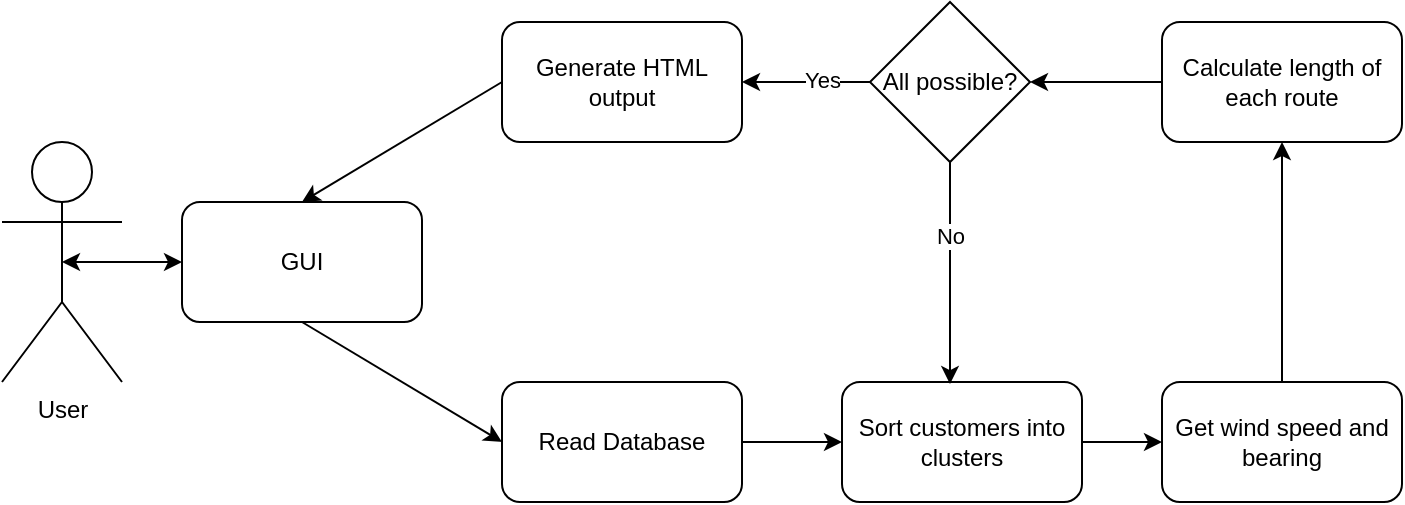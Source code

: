 <mxfile version="13.0.4" type="device"><diagram id="kE58piQ5TYR4_6AJRLNf" name="Page-1"><mxGraphModel dx="866" dy="834" grid="1" gridSize="10" guides="1" tooltips="1" connect="1" arrows="1" fold="1" page="1" pageScale="1" pageWidth="827" pageHeight="1169" math="0" shadow="0"><root><mxCell id="0"/><mxCell id="1" parent="0"/><mxCell id="uRIwyC-BcyWF2skd3hou-1" value="User" style="shape=umlActor;verticalLabelPosition=bottom;labelBackgroundColor=#ffffff;verticalAlign=top;html=1;outlineConnect=0;" vertex="1" parent="1"><mxGeometry x="10" y="300" width="60" height="120" as="geometry"/></mxCell><mxCell id="uRIwyC-BcyWF2skd3hou-2" value="GUI" style="rounded=1;whiteSpace=wrap;html=1;" vertex="1" parent="1"><mxGeometry x="100" y="330" width="120" height="60" as="geometry"/></mxCell><mxCell id="uRIwyC-BcyWF2skd3hou-4" value="Calculate length of each route" style="rounded=1;whiteSpace=wrap;html=1;" vertex="1" parent="1"><mxGeometry x="590" y="240" width="120" height="60" as="geometry"/></mxCell><mxCell id="uRIwyC-BcyWF2skd3hou-5" value="Read Database" style="rounded=1;whiteSpace=wrap;html=1;" vertex="1" parent="1"><mxGeometry x="260" y="420" width="120" height="60" as="geometry"/></mxCell><mxCell id="uRIwyC-BcyWF2skd3hou-6" value="Sort customers into clusters" style="rounded=1;whiteSpace=wrap;html=1;" vertex="1" parent="1"><mxGeometry x="430" y="420" width="120" height="60" as="geometry"/></mxCell><mxCell id="uRIwyC-BcyWF2skd3hou-7" value="Get wind speed and bearing" style="rounded=1;whiteSpace=wrap;html=1;" vertex="1" parent="1"><mxGeometry x="590" y="420" width="120" height="60" as="geometry"/></mxCell><mxCell id="uRIwyC-BcyWF2skd3hou-8" value="All possible?" style="rhombus;whiteSpace=wrap;html=1;" vertex="1" parent="1"><mxGeometry x="444" y="230" width="80" height="80" as="geometry"/></mxCell><mxCell id="uRIwyC-BcyWF2skd3hou-9" value="" style="endArrow=classic;html=1;exitX=0;exitY=0.5;exitDx=0;exitDy=0;entryX=1;entryY=0.5;entryDx=0;entryDy=0;" edge="1" parent="1" source="uRIwyC-BcyWF2skd3hou-8" target="uRIwyC-BcyWF2skd3hou-22"><mxGeometry width="50" height="50" relative="1" as="geometry"><mxPoint x="660" y="420" as="sourcePoint"/><mxPoint x="370" y="220" as="targetPoint"/></mxGeometry></mxCell><mxCell id="uRIwyC-BcyWF2skd3hou-17" value="Yes" style="edgeLabel;html=1;align=center;verticalAlign=middle;resizable=0;points=[];" vertex="1" connectable="0" parent="uRIwyC-BcyWF2skd3hou-9"><mxGeometry x="-0.238" y="-1" relative="1" as="geometry"><mxPoint as="offset"/></mxGeometry></mxCell><mxCell id="uRIwyC-BcyWF2skd3hou-10" value="" style="endArrow=classic;html=1;exitX=0.5;exitY=1;exitDx=0;exitDy=0;entryX=0.45;entryY=0.017;entryDx=0;entryDy=0;entryPerimeter=0;" edge="1" parent="1" source="uRIwyC-BcyWF2skd3hou-8" target="uRIwyC-BcyWF2skd3hou-6"><mxGeometry width="50" height="50" relative="1" as="geometry"><mxPoint x="670" y="430" as="sourcePoint"/><mxPoint x="720" y="380" as="targetPoint"/></mxGeometry></mxCell><mxCell id="uRIwyC-BcyWF2skd3hou-16" value="No" style="edgeLabel;html=1;align=center;verticalAlign=middle;resizable=0;points=[];" vertex="1" connectable="0" parent="uRIwyC-BcyWF2skd3hou-10"><mxGeometry x="-0.334" relative="1" as="geometry"><mxPoint as="offset"/></mxGeometry></mxCell><mxCell id="uRIwyC-BcyWF2skd3hou-11" value="" style="endArrow=classic;html=1;exitX=0;exitY=0.5;exitDx=0;exitDy=0;entryX=1;entryY=0.5;entryDx=0;entryDy=0;" edge="1" parent="1" source="uRIwyC-BcyWF2skd3hou-4" target="uRIwyC-BcyWF2skd3hou-8"><mxGeometry width="50" height="50" relative="1" as="geometry"><mxPoint x="680" y="440" as="sourcePoint"/><mxPoint x="730" y="390" as="targetPoint"/></mxGeometry></mxCell><mxCell id="uRIwyC-BcyWF2skd3hou-12" value="" style="endArrow=classic;html=1;exitX=0.5;exitY=0;exitDx=0;exitDy=0;entryX=0.5;entryY=1;entryDx=0;entryDy=0;" edge="1" parent="1" source="uRIwyC-BcyWF2skd3hou-7" target="uRIwyC-BcyWF2skd3hou-4"><mxGeometry width="50" height="50" relative="1" as="geometry"><mxPoint x="690" y="450" as="sourcePoint"/><mxPoint x="740" y="400" as="targetPoint"/></mxGeometry></mxCell><mxCell id="uRIwyC-BcyWF2skd3hou-13" value="" style="endArrow=classic;html=1;exitX=1;exitY=0.5;exitDx=0;exitDy=0;entryX=0;entryY=0.5;entryDx=0;entryDy=0;" edge="1" parent="1" source="uRIwyC-BcyWF2skd3hou-6" target="uRIwyC-BcyWF2skd3hou-7"><mxGeometry width="50" height="50" relative="1" as="geometry"><mxPoint x="700" y="460" as="sourcePoint"/><mxPoint x="750" y="410" as="targetPoint"/></mxGeometry></mxCell><mxCell id="uRIwyC-BcyWF2skd3hou-14" value="" style="endArrow=classic;html=1;exitX=1;exitY=0.5;exitDx=0;exitDy=0;entryX=0;entryY=0.5;entryDx=0;entryDy=0;" edge="1" parent="1" source="uRIwyC-BcyWF2skd3hou-5" target="uRIwyC-BcyWF2skd3hou-6"><mxGeometry width="50" height="50" relative="1" as="geometry"><mxPoint x="710" y="470" as="sourcePoint"/><mxPoint x="760" y="420" as="targetPoint"/></mxGeometry></mxCell><mxCell id="uRIwyC-BcyWF2skd3hou-15" value="" style="endArrow=classic;html=1;exitX=0.5;exitY=1;exitDx=0;exitDy=0;entryX=0;entryY=0.5;entryDx=0;entryDy=0;" edge="1" parent="1" source="uRIwyC-BcyWF2skd3hou-2" target="uRIwyC-BcyWF2skd3hou-5"><mxGeometry width="50" height="50" relative="1" as="geometry"><mxPoint x="720" y="480" as="sourcePoint"/><mxPoint x="770" y="430" as="targetPoint"/></mxGeometry></mxCell><mxCell id="uRIwyC-BcyWF2skd3hou-18" value="" style="endArrow=classic;startArrow=classic;html=1;exitX=0.5;exitY=0.5;exitDx=0;exitDy=0;exitPerimeter=0;entryX=0;entryY=0.5;entryDx=0;entryDy=0;" edge="1" parent="1" source="uRIwyC-BcyWF2skd3hou-1" target="uRIwyC-BcyWF2skd3hou-2"><mxGeometry width="50" height="50" relative="1" as="geometry"><mxPoint x="660" y="420" as="sourcePoint"/><mxPoint x="710" y="370" as="targetPoint"/></mxGeometry></mxCell><mxCell id="uRIwyC-BcyWF2skd3hou-22" value="Generate HTML output" style="rounded=1;whiteSpace=wrap;html=1;" vertex="1" parent="1"><mxGeometry x="260" y="240" width="120" height="60" as="geometry"/></mxCell><mxCell id="uRIwyC-BcyWF2skd3hou-23" value="" style="endArrow=classic;html=1;exitX=0;exitY=0.5;exitDx=0;exitDy=0;entryX=0.5;entryY=0;entryDx=0;entryDy=0;" edge="1" parent="1" source="uRIwyC-BcyWF2skd3hou-22" target="uRIwyC-BcyWF2skd3hou-2"><mxGeometry width="50" height="50" relative="1" as="geometry"><mxPoint x="310" y="390" as="sourcePoint"/><mxPoint x="360" y="340" as="targetPoint"/></mxGeometry></mxCell></root></mxGraphModel></diagram></mxfile>